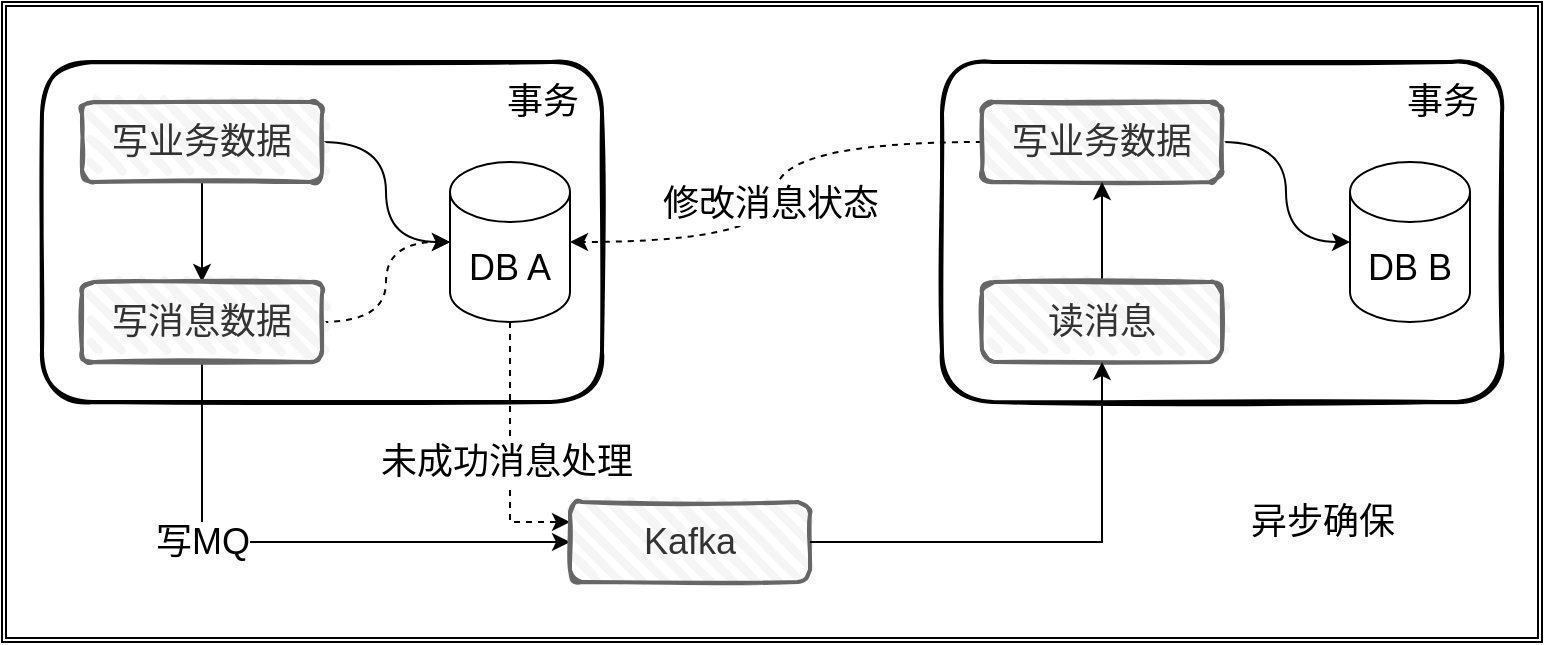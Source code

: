 <mxfile version="20.4.2" type="device"><diagram id="1wTjext3MUaF3wxkI2QV" name="第 1 页"><mxGraphModel dx="1038" dy="547" grid="1" gridSize="10" guides="1" tooltips="1" connect="1" arrows="1" fold="1" page="1" pageScale="1" pageWidth="827" pageHeight="1169" math="0" shadow="0"><root><mxCell id="0"/><mxCell id="1" parent="0"/><mxCell id="0_0J4do6zRIgXTI5V3QD-31" value="" style="shape=ext;double=1;rounded=0;whiteSpace=wrap;html=1;fontSize=18;" vertex="1" parent="1"><mxGeometry x="160" y="410" width="770" height="320" as="geometry"/></mxCell><mxCell id="0_0J4do6zRIgXTI5V3QD-4" value="" style="rounded=1;whiteSpace=wrap;html=1;strokeWidth=2;fillWeight=4;hachureGap=8;hachureAngle=45;sketch=1;" vertex="1" parent="1"><mxGeometry x="180" y="440" width="280" height="170" as="geometry"/></mxCell><mxCell id="0_0J4do6zRIgXTI5V3QD-7" value="" style="edgeStyle=orthogonalEdgeStyle;rounded=0;orthogonalLoop=1;jettySize=auto;html=1;fontSize=18;" edge="1" parent="1" source="0_0J4do6zRIgXTI5V3QD-5" target="0_0J4do6zRIgXTI5V3QD-6"><mxGeometry relative="1" as="geometry"/></mxCell><mxCell id="0_0J4do6zRIgXTI5V3QD-10" value="" style="edgeStyle=orthogonalEdgeStyle;rounded=0;orthogonalLoop=1;jettySize=auto;html=1;fontSize=18;curved=1;" edge="1" parent="1" source="0_0J4do6zRIgXTI5V3QD-5" target="0_0J4do6zRIgXTI5V3QD-9"><mxGeometry relative="1" as="geometry"/></mxCell><mxCell id="0_0J4do6zRIgXTI5V3QD-5" value="&lt;font style=&quot;font-size: 18px;&quot;&gt;写业务数据&lt;/font&gt;" style="rounded=1;whiteSpace=wrap;html=1;strokeWidth=2;fillWeight=4;hachureGap=8;hachureAngle=45;sketch=1;fillColor=#f5f5f5;fontColor=#333333;strokeColor=#666666;" vertex="1" parent="1"><mxGeometry x="200" y="460" width="120" height="40" as="geometry"/></mxCell><mxCell id="0_0J4do6zRIgXTI5V3QD-11" value="" style="edgeStyle=orthogonalEdgeStyle;rounded=0;orthogonalLoop=1;jettySize=auto;html=1;fontSize=18;dashed=1;curved=1;" edge="1" parent="1" source="0_0J4do6zRIgXTI5V3QD-6" target="0_0J4do6zRIgXTI5V3QD-9"><mxGeometry relative="1" as="geometry"/></mxCell><mxCell id="0_0J4do6zRIgXTI5V3QD-14" style="rounded=0;orthogonalLoop=1;jettySize=auto;html=1;entryX=0;entryY=0.5;entryDx=0;entryDy=0;fontSize=18;exitX=0.5;exitY=1;exitDx=0;exitDy=0;edgeStyle=orthogonalEdgeStyle;" edge="1" parent="1" source="0_0J4do6zRIgXTI5V3QD-6" target="0_0J4do6zRIgXTI5V3QD-13"><mxGeometry relative="1" as="geometry"/></mxCell><mxCell id="0_0J4do6zRIgXTI5V3QD-17" value="写MQ" style="edgeLabel;html=1;align=center;verticalAlign=middle;resizable=0;points=[];fontSize=18;" vertex="1" connectable="0" parent="0_0J4do6zRIgXTI5V3QD-14"><mxGeometry x="-0.183" y="1" relative="1" as="geometry"><mxPoint x="-22" y="1" as="offset"/></mxGeometry></mxCell><mxCell id="0_0J4do6zRIgXTI5V3QD-6" value="&lt;font style=&quot;font-size: 18px;&quot;&gt;写消息数据&lt;/font&gt;" style="rounded=1;whiteSpace=wrap;html=1;strokeWidth=2;fillWeight=4;hachureGap=8;hachureAngle=45;sketch=1;fillColor=#f5f5f5;fontColor=#333333;strokeColor=#666666;" vertex="1" parent="1"><mxGeometry x="200" y="550" width="120" height="40" as="geometry"/></mxCell><mxCell id="0_0J4do6zRIgXTI5V3QD-15" style="edgeStyle=orthogonalEdgeStyle;rounded=0;orthogonalLoop=1;jettySize=auto;html=1;entryX=0;entryY=0.25;entryDx=0;entryDy=0;fontSize=18;dashed=1;" edge="1" parent="1" source="0_0J4do6zRIgXTI5V3QD-9" target="0_0J4do6zRIgXTI5V3QD-13"><mxGeometry relative="1" as="geometry"/></mxCell><mxCell id="0_0J4do6zRIgXTI5V3QD-16" value="未成功消息处理" style="edgeLabel;html=1;align=center;verticalAlign=middle;resizable=0;points=[];fontSize=18;" vertex="1" connectable="0" parent="0_0J4do6zRIgXTI5V3QD-15"><mxGeometry x="0.08" y="-2" relative="1" as="geometry"><mxPoint as="offset"/></mxGeometry></mxCell><mxCell id="0_0J4do6zRIgXTI5V3QD-9" value="DB A" style="shape=cylinder3;whiteSpace=wrap;html=1;boundedLbl=1;backgroundOutline=1;size=15;fontSize=18;" vertex="1" parent="1"><mxGeometry x="384" y="490" width="60" height="80" as="geometry"/></mxCell><mxCell id="0_0J4do6zRIgXTI5V3QD-12" value="事务" style="text;html=1;align=center;verticalAlign=middle;resizable=0;points=[];autosize=1;strokeColor=none;fillColor=none;fontSize=18;" vertex="1" parent="1"><mxGeometry x="400" y="440" width="60" height="40" as="geometry"/></mxCell><mxCell id="0_0J4do6zRIgXTI5V3QD-13" value="&lt;font style=&quot;font-size: 18px;&quot;&gt;Kafka&lt;/font&gt;" style="rounded=1;whiteSpace=wrap;html=1;strokeWidth=2;fillWeight=4;hachureGap=8;hachureAngle=45;sketch=1;fillColor=#f5f5f5;fontColor=#333333;strokeColor=#666666;" vertex="1" parent="1"><mxGeometry x="444" y="660" width="120" height="40" as="geometry"/></mxCell><mxCell id="0_0J4do6zRIgXTI5V3QD-18" value="" style="rounded=1;whiteSpace=wrap;html=1;strokeWidth=2;fillWeight=4;hachureGap=8;hachureAngle=45;sketch=1;" vertex="1" parent="1"><mxGeometry x="630" y="440" width="280" height="170" as="geometry"/></mxCell><mxCell id="0_0J4do6zRIgXTI5V3QD-20" value="" style="edgeStyle=orthogonalEdgeStyle;rounded=0;orthogonalLoop=1;jettySize=auto;html=1;fontSize=18;curved=1;" edge="1" parent="1" source="0_0J4do6zRIgXTI5V3QD-21" target="0_0J4do6zRIgXTI5V3QD-24"><mxGeometry relative="1" as="geometry"/></mxCell><mxCell id="0_0J4do6zRIgXTI5V3QD-29" style="edgeStyle=orthogonalEdgeStyle;rounded=0;orthogonalLoop=1;jettySize=auto;html=1;entryX=1;entryY=0.5;entryDx=0;entryDy=0;entryPerimeter=0;fontSize=18;curved=1;dashed=1;" edge="1" parent="1" source="0_0J4do6zRIgXTI5V3QD-21" target="0_0J4do6zRIgXTI5V3QD-9"><mxGeometry relative="1" as="geometry"/></mxCell><mxCell id="0_0J4do6zRIgXTI5V3QD-30" value="修改消息状态" style="edgeLabel;html=1;align=center;verticalAlign=middle;resizable=0;points=[];fontSize=18;" vertex="1" connectable="0" parent="0_0J4do6zRIgXTI5V3QD-29"><mxGeometry x="0.113" y="-3" relative="1" as="geometry"><mxPoint y="-9" as="offset"/></mxGeometry></mxCell><mxCell id="0_0J4do6zRIgXTI5V3QD-21" value="&lt;font style=&quot;font-size: 18px;&quot;&gt;写业务数据&lt;/font&gt;" style="rounded=1;whiteSpace=wrap;html=1;strokeWidth=2;fillWeight=4;hachureGap=8;hachureAngle=45;sketch=1;fillColor=#f5f5f5;fontColor=#333333;strokeColor=#666666;" vertex="1" parent="1"><mxGeometry x="650" y="460" width="120" height="40" as="geometry"/></mxCell><mxCell id="0_0J4do6zRIgXTI5V3QD-26" value="" style="edgeStyle=orthogonalEdgeStyle;rounded=0;orthogonalLoop=1;jettySize=auto;html=1;fontSize=18;" edge="1" parent="1" source="0_0J4do6zRIgXTI5V3QD-23" target="0_0J4do6zRIgXTI5V3QD-21"><mxGeometry relative="1" as="geometry"/></mxCell><mxCell id="0_0J4do6zRIgXTI5V3QD-23" value="&lt;span style=&quot;font-size: 18px;&quot;&gt;读消息&lt;/span&gt;" style="rounded=1;whiteSpace=wrap;html=1;strokeWidth=2;fillWeight=4;hachureGap=8;hachureAngle=45;sketch=1;fillColor=#f5f5f5;fontColor=#333333;strokeColor=#666666;" vertex="1" parent="1"><mxGeometry x="650" y="550" width="120" height="40" as="geometry"/></mxCell><mxCell id="0_0J4do6zRIgXTI5V3QD-24" value="DB B" style="shape=cylinder3;whiteSpace=wrap;html=1;boundedLbl=1;backgroundOutline=1;size=15;fontSize=18;" vertex="1" parent="1"><mxGeometry x="834" y="490" width="60" height="80" as="geometry"/></mxCell><mxCell id="0_0J4do6zRIgXTI5V3QD-25" value="事务" style="text;html=1;align=center;verticalAlign=middle;resizable=0;points=[];autosize=1;strokeColor=none;fillColor=none;fontSize=18;" vertex="1" parent="1"><mxGeometry x="850" y="440" width="60" height="40" as="geometry"/></mxCell><mxCell id="0_0J4do6zRIgXTI5V3QD-27" style="edgeStyle=orthogonalEdgeStyle;rounded=0;orthogonalLoop=1;jettySize=auto;html=1;entryX=0.5;entryY=1;entryDx=0;entryDy=0;fontSize=18;" edge="1" parent="1" source="0_0J4do6zRIgXTI5V3QD-13" target="0_0J4do6zRIgXTI5V3QD-23"><mxGeometry relative="1" as="geometry"/></mxCell><mxCell id="0_0J4do6zRIgXTI5V3QD-32" value="异步确保" style="text;html=1;align=center;verticalAlign=middle;resizable=0;points=[];autosize=1;strokeColor=none;fillColor=none;fontSize=18;" vertex="1" parent="1"><mxGeometry x="770.06" y="650" width="100" height="40" as="geometry"/></mxCell></root></mxGraphModel></diagram></mxfile>